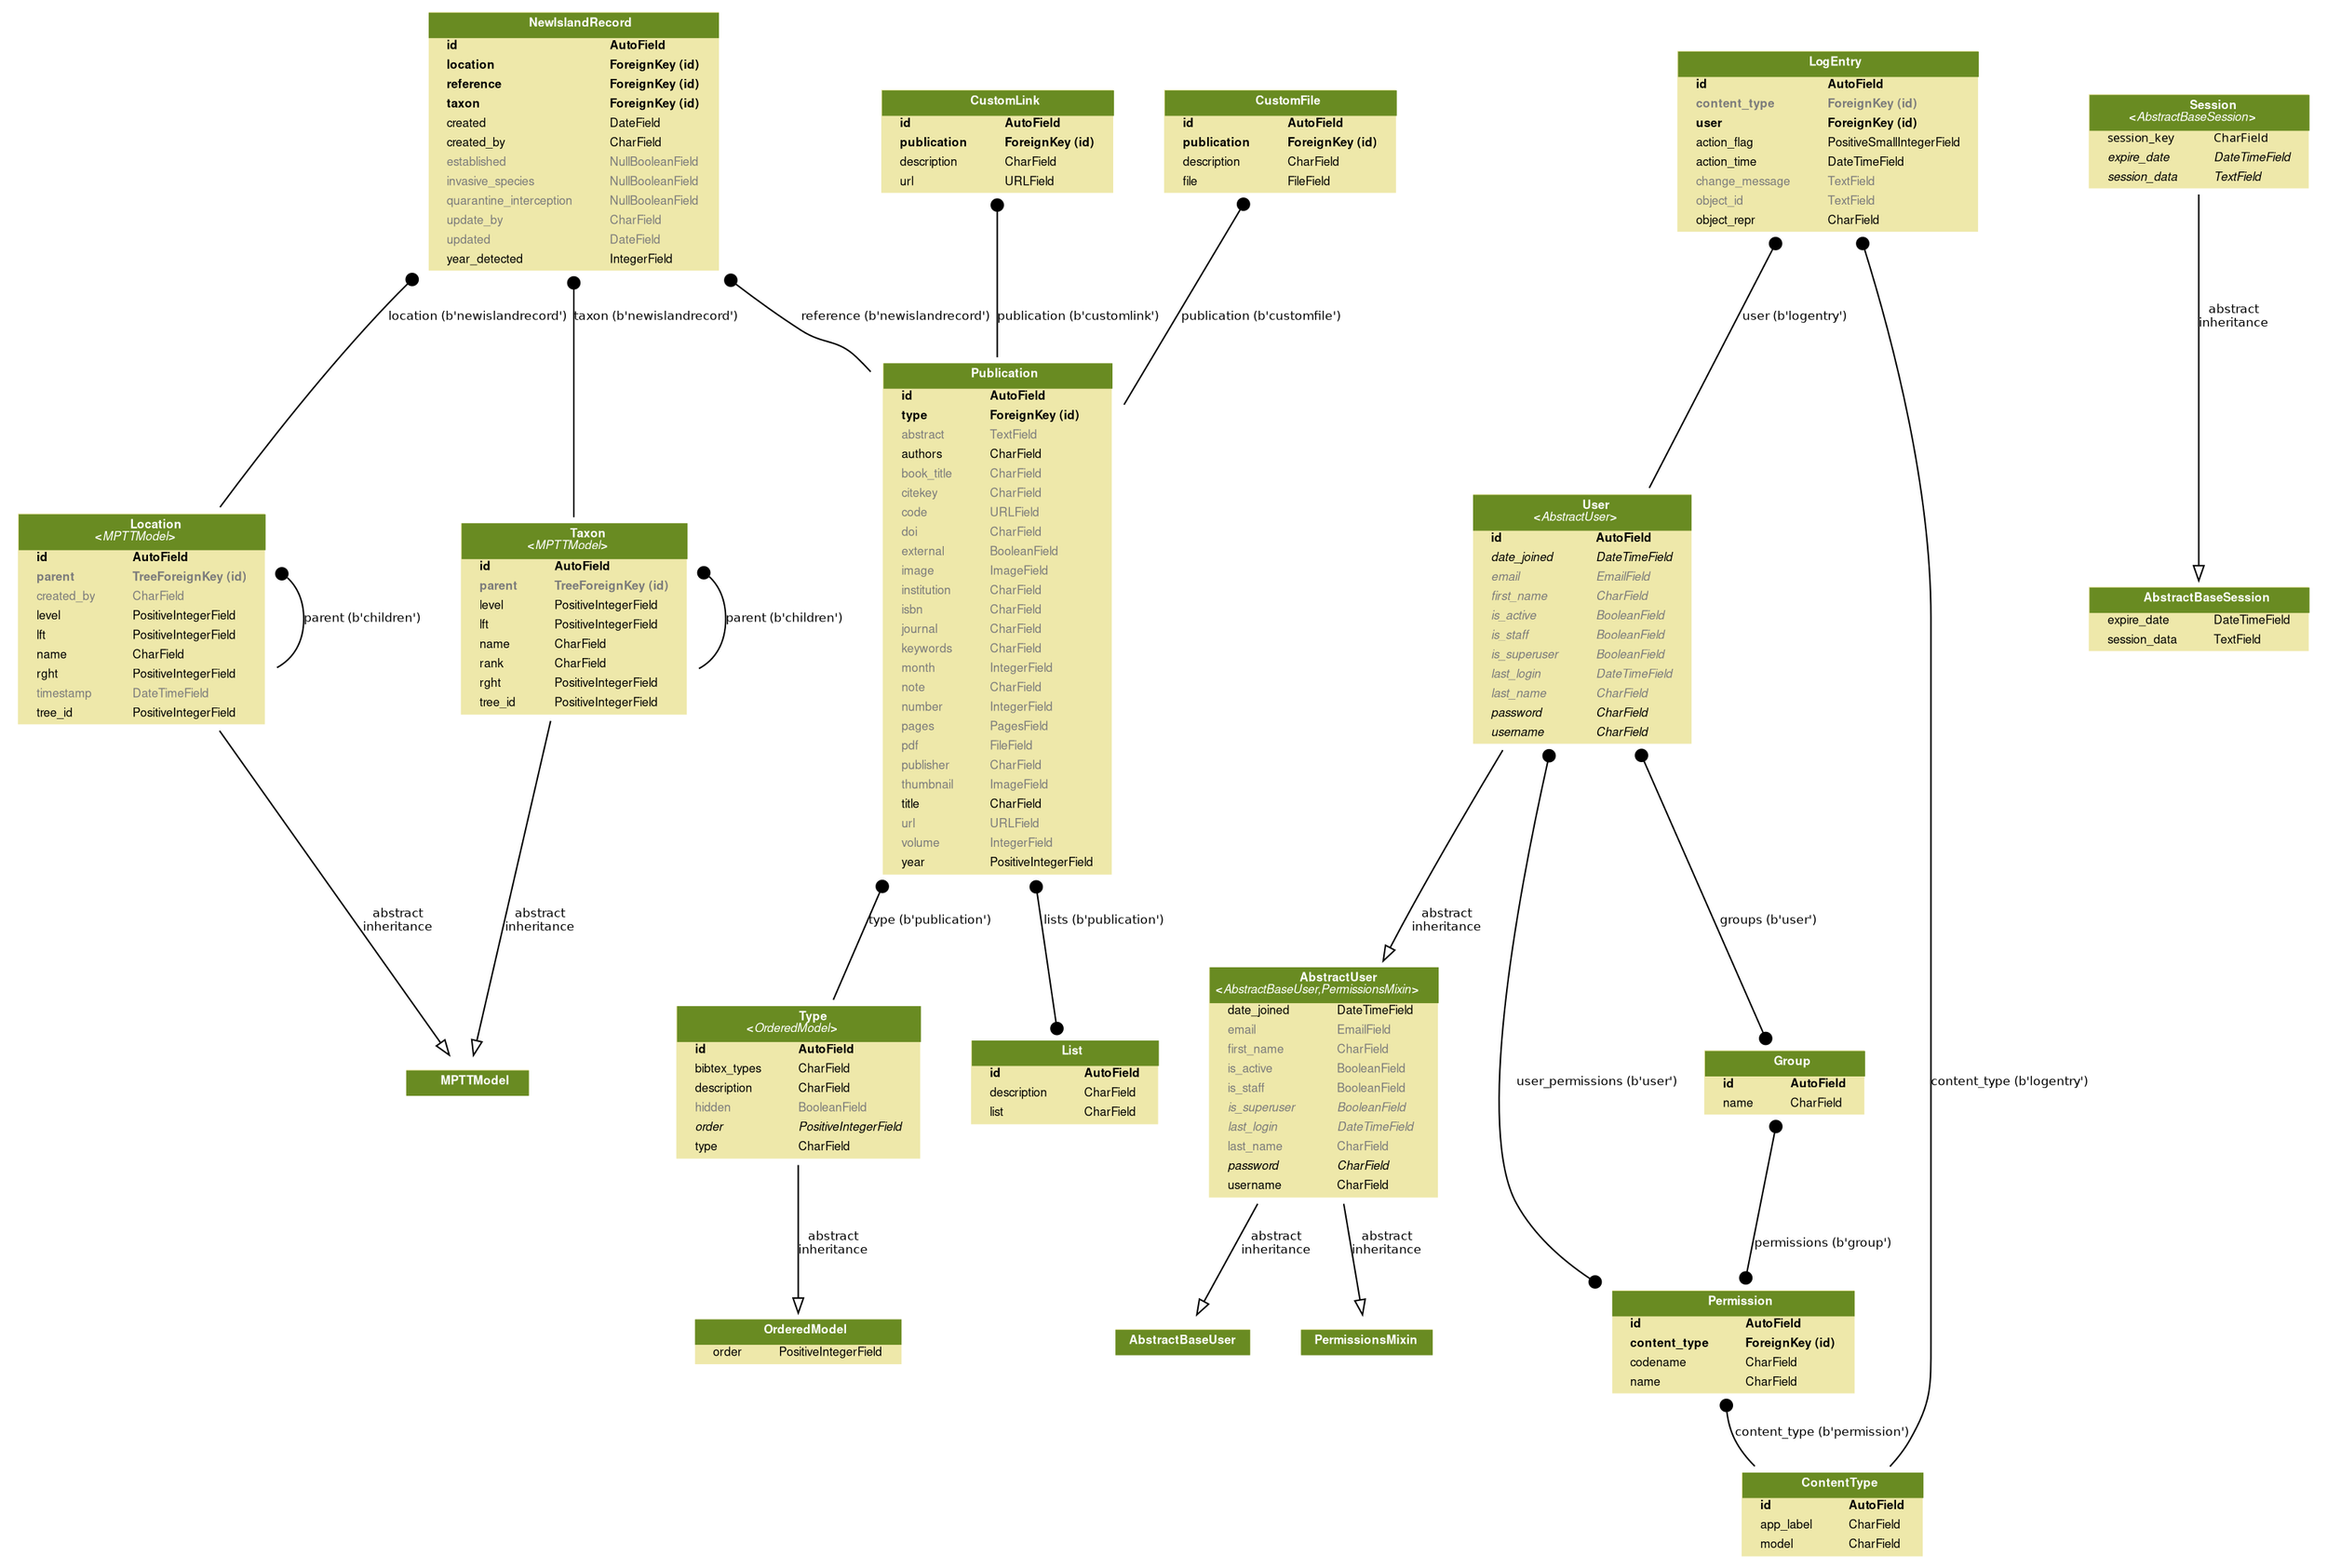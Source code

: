 digraph model_graph {
  // Dotfile by Django-Extensions graph_models
  // Created: 2016-12-05 14:05
  // Cli Options: -a

  fontname = "Helvetica"
  fontsize = 8
  splines  = true

  node [
    fontname = "Helvetica"
    fontsize = 8
    shape = "plaintext"
  ]

  edge [
    fontname = "Helvetica"
    fontsize = 8
  ]

  // Labels


  newislandrecords_models_NewIslandRecord [label=<
    <TABLE BGCOLOR="palegoldenrod" BORDER="0" CELLBORDER="0" CELLSPACING="0">
    <TR><TD COLSPAN="2" CELLPADDING="4" ALIGN="CENTER" BGCOLOR="olivedrab4">
    <FONT FACE="Helvetica Bold" COLOR="white">
    NewIslandRecord
    </FONT></TD></TR>
  
    <TR><TD ALIGN="LEFT" BORDER="0">
    <FONT FACE="Helvetica Bold">id</FONT>
    </TD><TD ALIGN="LEFT">
    <FONT FACE="Helvetica Bold">AutoField</FONT>
    </TD></TR>
  
    <TR><TD ALIGN="LEFT" BORDER="0">
    <FONT FACE="Helvetica Bold">location</FONT>
    </TD><TD ALIGN="LEFT">
    <FONT FACE="Helvetica Bold">ForeignKey (id)</FONT>
    </TD></TR>
  
    <TR><TD ALIGN="LEFT" BORDER="0">
    <FONT FACE="Helvetica Bold">reference</FONT>
    </TD><TD ALIGN="LEFT">
    <FONT FACE="Helvetica Bold">ForeignKey (id)</FONT>
    </TD></TR>
  
    <TR><TD ALIGN="LEFT" BORDER="0">
    <FONT FACE="Helvetica Bold">taxon</FONT>
    </TD><TD ALIGN="LEFT">
    <FONT FACE="Helvetica Bold">ForeignKey (id)</FONT>
    </TD></TR>
  
    <TR><TD ALIGN="LEFT" BORDER="0">
    <FONT FACE="Helvetica ">created</FONT>
    </TD><TD ALIGN="LEFT">
    <FONT FACE="Helvetica ">DateField</FONT>
    </TD></TR>
  
    <TR><TD ALIGN="LEFT" BORDER="0">
    <FONT FACE="Helvetica ">created_by</FONT>
    </TD><TD ALIGN="LEFT">
    <FONT FACE="Helvetica ">CharField</FONT>
    </TD></TR>
  
    <TR><TD ALIGN="LEFT" BORDER="0">
    <FONT COLOR="#7B7B7B" FACE="Helvetica ">established</FONT>
    </TD><TD ALIGN="LEFT">
    <FONT COLOR="#7B7B7B" FACE="Helvetica ">NullBooleanField</FONT>
    </TD></TR>
  
    <TR><TD ALIGN="LEFT" BORDER="0">
    <FONT COLOR="#7B7B7B" FACE="Helvetica ">invasive_species</FONT>
    </TD><TD ALIGN="LEFT">
    <FONT COLOR="#7B7B7B" FACE="Helvetica ">NullBooleanField</FONT>
    </TD></TR>
  
    <TR><TD ALIGN="LEFT" BORDER="0">
    <FONT COLOR="#7B7B7B" FACE="Helvetica ">quarantine_interception</FONT>
    </TD><TD ALIGN="LEFT">
    <FONT COLOR="#7B7B7B" FACE="Helvetica ">NullBooleanField</FONT>
    </TD></TR>
  
    <TR><TD ALIGN="LEFT" BORDER="0">
    <FONT COLOR="#7B7B7B" FACE="Helvetica ">update_by</FONT>
    </TD><TD ALIGN="LEFT">
    <FONT COLOR="#7B7B7B" FACE="Helvetica ">CharField</FONT>
    </TD></TR>
  
    <TR><TD ALIGN="LEFT" BORDER="0">
    <FONT COLOR="#7B7B7B" FACE="Helvetica ">updated</FONT>
    </TD><TD ALIGN="LEFT">
    <FONT COLOR="#7B7B7B" FACE="Helvetica ">DateField</FONT>
    </TD></TR>
  
    <TR><TD ALIGN="LEFT" BORDER="0">
    <FONT FACE="Helvetica ">year_detected</FONT>
    </TD><TD ALIGN="LEFT">
    <FONT FACE="Helvetica ">IntegerField</FONT>
    </TD></TR>
  
    </TABLE>
    >]




  mptt_models_MPTTModel [label=<
    <TABLE BGCOLOR="palegoldenrod" BORDER="0" CELLBORDER="0" CELLSPACING="0">
    <TR><TD COLSPAN="2" CELLPADDING="4" ALIGN="CENTER" BGCOLOR="olivedrab4">
    <FONT FACE="Helvetica Bold" COLOR="white">
    MPTTModel
    </FONT></TD></TR>
  
    </TABLE>
    >]

  locations_models_Location [label=<
    <TABLE BGCOLOR="palegoldenrod" BORDER="0" CELLBORDER="0" CELLSPACING="0">
    <TR><TD COLSPAN="2" CELLPADDING="4" ALIGN="CENTER" BGCOLOR="olivedrab4">
    <FONT FACE="Helvetica Bold" COLOR="white">
    Location<BR/>&lt;<FONT FACE="Helvetica Italic">MPTTModel</FONT>&gt;
    </FONT></TD></TR>
  
    <TR><TD ALIGN="LEFT" BORDER="0">
    <FONT FACE="Helvetica Bold">id</FONT>
    </TD><TD ALIGN="LEFT">
    <FONT FACE="Helvetica Bold">AutoField</FONT>
    </TD></TR>
  
    <TR><TD ALIGN="LEFT" BORDER="0">
    <FONT COLOR="#7B7B7B" FACE="Helvetica Bold">parent</FONT>
    </TD><TD ALIGN="LEFT">
    <FONT COLOR="#7B7B7B" FACE="Helvetica Bold">TreeForeignKey (id)</FONT>
    </TD></TR>
  
    <TR><TD ALIGN="LEFT" BORDER="0">
    <FONT COLOR="#7B7B7B" FACE="Helvetica ">created_by</FONT>
    </TD><TD ALIGN="LEFT">
    <FONT COLOR="#7B7B7B" FACE="Helvetica ">CharField</FONT>
    </TD></TR>
  
    <TR><TD ALIGN="LEFT" BORDER="0">
    <FONT FACE="Helvetica ">level</FONT>
    </TD><TD ALIGN="LEFT">
    <FONT FACE="Helvetica ">PositiveIntegerField</FONT>
    </TD></TR>
  
    <TR><TD ALIGN="LEFT" BORDER="0">
    <FONT FACE="Helvetica ">lft</FONT>
    </TD><TD ALIGN="LEFT">
    <FONT FACE="Helvetica ">PositiveIntegerField</FONT>
    </TD></TR>
  
    <TR><TD ALIGN="LEFT" BORDER="0">
    <FONT FACE="Helvetica ">name</FONT>
    </TD><TD ALIGN="LEFT">
    <FONT FACE="Helvetica ">CharField</FONT>
    </TD></TR>
  
    <TR><TD ALIGN="LEFT" BORDER="0">
    <FONT FACE="Helvetica ">rght</FONT>
    </TD><TD ALIGN="LEFT">
    <FONT FACE="Helvetica ">PositiveIntegerField</FONT>
    </TD></TR>
  
    <TR><TD ALIGN="LEFT" BORDER="0">
    <FONT COLOR="#7B7B7B" FACE="Helvetica ">timestamp</FONT>
    </TD><TD ALIGN="LEFT">
    <FONT COLOR="#7B7B7B" FACE="Helvetica ">DateTimeField</FONT>
    </TD></TR>
  
    <TR><TD ALIGN="LEFT" BORDER="0">
    <FONT FACE="Helvetica ">tree_id</FONT>
    </TD><TD ALIGN="LEFT">
    <FONT FACE="Helvetica ">PositiveIntegerField</FONT>
    </TD></TR>
  
    </TABLE>
    >]




  mptt_models_MPTTModel [label=<
    <TABLE BGCOLOR="palegoldenrod" BORDER="0" CELLBORDER="0" CELLSPACING="0">
    <TR><TD COLSPAN="2" CELLPADDING="4" ALIGN="CENTER" BGCOLOR="olivedrab4">
    <FONT FACE="Helvetica Bold" COLOR="white">
    MPTTModel
    </FONT></TD></TR>
  
    </TABLE>
    >]

  taxonomy_models_Taxon [label=<
    <TABLE BGCOLOR="palegoldenrod" BORDER="0" CELLBORDER="0" CELLSPACING="0">
    <TR><TD COLSPAN="2" CELLPADDING="4" ALIGN="CENTER" BGCOLOR="olivedrab4">
    <FONT FACE="Helvetica Bold" COLOR="white">
    Taxon<BR/>&lt;<FONT FACE="Helvetica Italic">MPTTModel</FONT>&gt;
    </FONT></TD></TR>
  
    <TR><TD ALIGN="LEFT" BORDER="0">
    <FONT FACE="Helvetica Bold">id</FONT>
    </TD><TD ALIGN="LEFT">
    <FONT FACE="Helvetica Bold">AutoField</FONT>
    </TD></TR>
  
    <TR><TD ALIGN="LEFT" BORDER="0">
    <FONT COLOR="#7B7B7B" FACE="Helvetica Bold">parent</FONT>
    </TD><TD ALIGN="LEFT">
    <FONT COLOR="#7B7B7B" FACE="Helvetica Bold">TreeForeignKey (id)</FONT>
    </TD></TR>
  
    <TR><TD ALIGN="LEFT" BORDER="0">
    <FONT FACE="Helvetica ">level</FONT>
    </TD><TD ALIGN="LEFT">
    <FONT FACE="Helvetica ">PositiveIntegerField</FONT>
    </TD></TR>
  
    <TR><TD ALIGN="LEFT" BORDER="0">
    <FONT FACE="Helvetica ">lft</FONT>
    </TD><TD ALIGN="LEFT">
    <FONT FACE="Helvetica ">PositiveIntegerField</FONT>
    </TD></TR>
  
    <TR><TD ALIGN="LEFT" BORDER="0">
    <FONT FACE="Helvetica ">name</FONT>
    </TD><TD ALIGN="LEFT">
    <FONT FACE="Helvetica ">CharField</FONT>
    </TD></TR>
  
    <TR><TD ALIGN="LEFT" BORDER="0">
    <FONT FACE="Helvetica ">rank</FONT>
    </TD><TD ALIGN="LEFT">
    <FONT FACE="Helvetica ">CharField</FONT>
    </TD></TR>
  
    <TR><TD ALIGN="LEFT" BORDER="0">
    <FONT FACE="Helvetica ">rght</FONT>
    </TD><TD ALIGN="LEFT">
    <FONT FACE="Helvetica ">PositiveIntegerField</FONT>
    </TD></TR>
  
    <TR><TD ALIGN="LEFT" BORDER="0">
    <FONT FACE="Helvetica ">tree_id</FONT>
    </TD><TD ALIGN="LEFT">
    <FONT FACE="Helvetica ">PositiveIntegerField</FONT>
    </TD></TR>
  
    </TABLE>
    >]




  publications_models_orderedmodel_OrderedModel [label=<
    <TABLE BGCOLOR="palegoldenrod" BORDER="0" CELLBORDER="0" CELLSPACING="0">
    <TR><TD COLSPAN="2" CELLPADDING="4" ALIGN="CENTER" BGCOLOR="olivedrab4">
    <FONT FACE="Helvetica Bold" COLOR="white">
    OrderedModel
    </FONT></TD></TR>
  
    <TR><TD ALIGN="LEFT" BORDER="0">
    <FONT FACE="Helvetica ">order</FONT>
    </TD><TD ALIGN="LEFT">
    <FONT FACE="Helvetica ">PositiveIntegerField</FONT>
    </TD></TR>
  
    </TABLE>
    >]

  publications_models_type_Type [label=<
    <TABLE BGCOLOR="palegoldenrod" BORDER="0" CELLBORDER="0" CELLSPACING="0">
    <TR><TD COLSPAN="2" CELLPADDING="4" ALIGN="CENTER" BGCOLOR="olivedrab4">
    <FONT FACE="Helvetica Bold" COLOR="white">
    Type<BR/>&lt;<FONT FACE="Helvetica Italic">OrderedModel</FONT>&gt;
    </FONT></TD></TR>
  
    <TR><TD ALIGN="LEFT" BORDER="0">
    <FONT FACE="Helvetica Bold">id</FONT>
    </TD><TD ALIGN="LEFT">
    <FONT FACE="Helvetica Bold">AutoField</FONT>
    </TD></TR>
  
    <TR><TD ALIGN="LEFT" BORDER="0">
    <FONT FACE="Helvetica ">bibtex_types</FONT>
    </TD><TD ALIGN="LEFT">
    <FONT FACE="Helvetica ">CharField</FONT>
    </TD></TR>
  
    <TR><TD ALIGN="LEFT" BORDER="0">
    <FONT FACE="Helvetica ">description</FONT>
    </TD><TD ALIGN="LEFT">
    <FONT FACE="Helvetica ">CharField</FONT>
    </TD></TR>
  
    <TR><TD ALIGN="LEFT" BORDER="0">
    <FONT COLOR="#7B7B7B" FACE="Helvetica ">hidden</FONT>
    </TD><TD ALIGN="LEFT">
    <FONT COLOR="#7B7B7B" FACE="Helvetica ">BooleanField</FONT>
    </TD></TR>
  
    <TR><TD ALIGN="LEFT" BORDER="0">
    <FONT FACE="Helvetica Italic">order</FONT>
    </TD><TD ALIGN="LEFT">
    <FONT FACE="Helvetica Italic">PositiveIntegerField</FONT>
    </TD></TR>
  
    <TR><TD ALIGN="LEFT" BORDER="0">
    <FONT FACE="Helvetica ">type</FONT>
    </TD><TD ALIGN="LEFT">
    <FONT FACE="Helvetica ">CharField</FONT>
    </TD></TR>
  
    </TABLE>
    >]

  publications_models_list_List [label=<
    <TABLE BGCOLOR="palegoldenrod" BORDER="0" CELLBORDER="0" CELLSPACING="0">
    <TR><TD COLSPAN="2" CELLPADDING="4" ALIGN="CENTER" BGCOLOR="olivedrab4">
    <FONT FACE="Helvetica Bold" COLOR="white">
    List
    </FONT></TD></TR>
  
    <TR><TD ALIGN="LEFT" BORDER="0">
    <FONT FACE="Helvetica Bold">id</FONT>
    </TD><TD ALIGN="LEFT">
    <FONT FACE="Helvetica Bold">AutoField</FONT>
    </TD></TR>
  
    <TR><TD ALIGN="LEFT" BORDER="0">
    <FONT FACE="Helvetica ">description</FONT>
    </TD><TD ALIGN="LEFT">
    <FONT FACE="Helvetica ">CharField</FONT>
    </TD></TR>
  
    <TR><TD ALIGN="LEFT" BORDER="0">
    <FONT FACE="Helvetica ">list</FONT>
    </TD><TD ALIGN="LEFT">
    <FONT FACE="Helvetica ">CharField</FONT>
    </TD></TR>
  
    </TABLE>
    >]

  publications_models_publication_Publication [label=<
    <TABLE BGCOLOR="palegoldenrod" BORDER="0" CELLBORDER="0" CELLSPACING="0">
    <TR><TD COLSPAN="2" CELLPADDING="4" ALIGN="CENTER" BGCOLOR="olivedrab4">
    <FONT FACE="Helvetica Bold" COLOR="white">
    Publication
    </FONT></TD></TR>
  
    <TR><TD ALIGN="LEFT" BORDER="0">
    <FONT FACE="Helvetica Bold">id</FONT>
    </TD><TD ALIGN="LEFT">
    <FONT FACE="Helvetica Bold">AutoField</FONT>
    </TD></TR>
  
    <TR><TD ALIGN="LEFT" BORDER="0">
    <FONT FACE="Helvetica Bold">type</FONT>
    </TD><TD ALIGN="LEFT">
    <FONT FACE="Helvetica Bold">ForeignKey (id)</FONT>
    </TD></TR>
  
    <TR><TD ALIGN="LEFT" BORDER="0">
    <FONT COLOR="#7B7B7B" FACE="Helvetica ">abstract</FONT>
    </TD><TD ALIGN="LEFT">
    <FONT COLOR="#7B7B7B" FACE="Helvetica ">TextField</FONT>
    </TD></TR>
  
    <TR><TD ALIGN="LEFT" BORDER="0">
    <FONT FACE="Helvetica ">authors</FONT>
    </TD><TD ALIGN="LEFT">
    <FONT FACE="Helvetica ">CharField</FONT>
    </TD></TR>
  
    <TR><TD ALIGN="LEFT" BORDER="0">
    <FONT COLOR="#7B7B7B" FACE="Helvetica ">book_title</FONT>
    </TD><TD ALIGN="LEFT">
    <FONT COLOR="#7B7B7B" FACE="Helvetica ">CharField</FONT>
    </TD></TR>
  
    <TR><TD ALIGN="LEFT" BORDER="0">
    <FONT COLOR="#7B7B7B" FACE="Helvetica ">citekey</FONT>
    </TD><TD ALIGN="LEFT">
    <FONT COLOR="#7B7B7B" FACE="Helvetica ">CharField</FONT>
    </TD></TR>
  
    <TR><TD ALIGN="LEFT" BORDER="0">
    <FONT COLOR="#7B7B7B" FACE="Helvetica ">code</FONT>
    </TD><TD ALIGN="LEFT">
    <FONT COLOR="#7B7B7B" FACE="Helvetica ">URLField</FONT>
    </TD></TR>
  
    <TR><TD ALIGN="LEFT" BORDER="0">
    <FONT COLOR="#7B7B7B" FACE="Helvetica ">doi</FONT>
    </TD><TD ALIGN="LEFT">
    <FONT COLOR="#7B7B7B" FACE="Helvetica ">CharField</FONT>
    </TD></TR>
  
    <TR><TD ALIGN="LEFT" BORDER="0">
    <FONT COLOR="#7B7B7B" FACE="Helvetica ">external</FONT>
    </TD><TD ALIGN="LEFT">
    <FONT COLOR="#7B7B7B" FACE="Helvetica ">BooleanField</FONT>
    </TD></TR>
  
    <TR><TD ALIGN="LEFT" BORDER="0">
    <FONT COLOR="#7B7B7B" FACE="Helvetica ">image</FONT>
    </TD><TD ALIGN="LEFT">
    <FONT COLOR="#7B7B7B" FACE="Helvetica ">ImageField</FONT>
    </TD></TR>
  
    <TR><TD ALIGN="LEFT" BORDER="0">
    <FONT COLOR="#7B7B7B" FACE="Helvetica ">institution</FONT>
    </TD><TD ALIGN="LEFT">
    <FONT COLOR="#7B7B7B" FACE="Helvetica ">CharField</FONT>
    </TD></TR>
  
    <TR><TD ALIGN="LEFT" BORDER="0">
    <FONT COLOR="#7B7B7B" FACE="Helvetica ">isbn</FONT>
    </TD><TD ALIGN="LEFT">
    <FONT COLOR="#7B7B7B" FACE="Helvetica ">CharField</FONT>
    </TD></TR>
  
    <TR><TD ALIGN="LEFT" BORDER="0">
    <FONT COLOR="#7B7B7B" FACE="Helvetica ">journal</FONT>
    </TD><TD ALIGN="LEFT">
    <FONT COLOR="#7B7B7B" FACE="Helvetica ">CharField</FONT>
    </TD></TR>
  
    <TR><TD ALIGN="LEFT" BORDER="0">
    <FONT COLOR="#7B7B7B" FACE="Helvetica ">keywords</FONT>
    </TD><TD ALIGN="LEFT">
    <FONT COLOR="#7B7B7B" FACE="Helvetica ">CharField</FONT>
    </TD></TR>
  
    <TR><TD ALIGN="LEFT" BORDER="0">
    <FONT COLOR="#7B7B7B" FACE="Helvetica ">month</FONT>
    </TD><TD ALIGN="LEFT">
    <FONT COLOR="#7B7B7B" FACE="Helvetica ">IntegerField</FONT>
    </TD></TR>
  
    <TR><TD ALIGN="LEFT" BORDER="0">
    <FONT COLOR="#7B7B7B" FACE="Helvetica ">note</FONT>
    </TD><TD ALIGN="LEFT">
    <FONT COLOR="#7B7B7B" FACE="Helvetica ">CharField</FONT>
    </TD></TR>
  
    <TR><TD ALIGN="LEFT" BORDER="0">
    <FONT COLOR="#7B7B7B" FACE="Helvetica ">number</FONT>
    </TD><TD ALIGN="LEFT">
    <FONT COLOR="#7B7B7B" FACE="Helvetica ">IntegerField</FONT>
    </TD></TR>
  
    <TR><TD ALIGN="LEFT" BORDER="0">
    <FONT COLOR="#7B7B7B" FACE="Helvetica ">pages</FONT>
    </TD><TD ALIGN="LEFT">
    <FONT COLOR="#7B7B7B" FACE="Helvetica ">PagesField</FONT>
    </TD></TR>
  
    <TR><TD ALIGN="LEFT" BORDER="0">
    <FONT COLOR="#7B7B7B" FACE="Helvetica ">pdf</FONT>
    </TD><TD ALIGN="LEFT">
    <FONT COLOR="#7B7B7B" FACE="Helvetica ">FileField</FONT>
    </TD></TR>
  
    <TR><TD ALIGN="LEFT" BORDER="0">
    <FONT COLOR="#7B7B7B" FACE="Helvetica ">publisher</FONT>
    </TD><TD ALIGN="LEFT">
    <FONT COLOR="#7B7B7B" FACE="Helvetica ">CharField</FONT>
    </TD></TR>
  
    <TR><TD ALIGN="LEFT" BORDER="0">
    <FONT COLOR="#7B7B7B" FACE="Helvetica ">thumbnail</FONT>
    </TD><TD ALIGN="LEFT">
    <FONT COLOR="#7B7B7B" FACE="Helvetica ">ImageField</FONT>
    </TD></TR>
  
    <TR><TD ALIGN="LEFT" BORDER="0">
    <FONT FACE="Helvetica ">title</FONT>
    </TD><TD ALIGN="LEFT">
    <FONT FACE="Helvetica ">CharField</FONT>
    </TD></TR>
  
    <TR><TD ALIGN="LEFT" BORDER="0">
    <FONT COLOR="#7B7B7B" FACE="Helvetica ">url</FONT>
    </TD><TD ALIGN="LEFT">
    <FONT COLOR="#7B7B7B" FACE="Helvetica ">URLField</FONT>
    </TD></TR>
  
    <TR><TD ALIGN="LEFT" BORDER="0">
    <FONT COLOR="#7B7B7B" FACE="Helvetica ">volume</FONT>
    </TD><TD ALIGN="LEFT">
    <FONT COLOR="#7B7B7B" FACE="Helvetica ">IntegerField</FONT>
    </TD></TR>
  
    <TR><TD ALIGN="LEFT" BORDER="0">
    <FONT FACE="Helvetica ">year</FONT>
    </TD><TD ALIGN="LEFT">
    <FONT FACE="Helvetica ">PositiveIntegerField</FONT>
    </TD></TR>
  
    </TABLE>
    >]

  publications_models_customlink_CustomLink [label=<
    <TABLE BGCOLOR="palegoldenrod" BORDER="0" CELLBORDER="0" CELLSPACING="0">
    <TR><TD COLSPAN="2" CELLPADDING="4" ALIGN="CENTER" BGCOLOR="olivedrab4">
    <FONT FACE="Helvetica Bold" COLOR="white">
    CustomLink
    </FONT></TD></TR>
  
    <TR><TD ALIGN="LEFT" BORDER="0">
    <FONT FACE="Helvetica Bold">id</FONT>
    </TD><TD ALIGN="LEFT">
    <FONT FACE="Helvetica Bold">AutoField</FONT>
    </TD></TR>
  
    <TR><TD ALIGN="LEFT" BORDER="0">
    <FONT FACE="Helvetica Bold">publication</FONT>
    </TD><TD ALIGN="LEFT">
    <FONT FACE="Helvetica Bold">ForeignKey (id)</FONT>
    </TD></TR>
  
    <TR><TD ALIGN="LEFT" BORDER="0">
    <FONT FACE="Helvetica ">description</FONT>
    </TD><TD ALIGN="LEFT">
    <FONT FACE="Helvetica ">CharField</FONT>
    </TD></TR>
  
    <TR><TD ALIGN="LEFT" BORDER="0">
    <FONT FACE="Helvetica ">url</FONT>
    </TD><TD ALIGN="LEFT">
    <FONT FACE="Helvetica ">URLField</FONT>
    </TD></TR>
  
    </TABLE>
    >]

  publications_models_customfile_CustomFile [label=<
    <TABLE BGCOLOR="palegoldenrod" BORDER="0" CELLBORDER="0" CELLSPACING="0">
    <TR><TD COLSPAN="2" CELLPADDING="4" ALIGN="CENTER" BGCOLOR="olivedrab4">
    <FONT FACE="Helvetica Bold" COLOR="white">
    CustomFile
    </FONT></TD></TR>
  
    <TR><TD ALIGN="LEFT" BORDER="0">
    <FONT FACE="Helvetica Bold">id</FONT>
    </TD><TD ALIGN="LEFT">
    <FONT FACE="Helvetica Bold">AutoField</FONT>
    </TD></TR>
  
    <TR><TD ALIGN="LEFT" BORDER="0">
    <FONT FACE="Helvetica Bold">publication</FONT>
    </TD><TD ALIGN="LEFT">
    <FONT FACE="Helvetica Bold">ForeignKey (id)</FONT>
    </TD></TR>
  
    <TR><TD ALIGN="LEFT" BORDER="0">
    <FONT FACE="Helvetica ">description</FONT>
    </TD><TD ALIGN="LEFT">
    <FONT FACE="Helvetica ">CharField</FONT>
    </TD></TR>
  
    <TR><TD ALIGN="LEFT" BORDER="0">
    <FONT FACE="Helvetica ">file</FONT>
    </TD><TD ALIGN="LEFT">
    <FONT FACE="Helvetica ">FileField</FONT>
    </TD></TR>
  
    </TABLE>
    >]




  django_contrib_admin_models_LogEntry [label=<
    <TABLE BGCOLOR="palegoldenrod" BORDER="0" CELLBORDER="0" CELLSPACING="0">
    <TR><TD COLSPAN="2" CELLPADDING="4" ALIGN="CENTER" BGCOLOR="olivedrab4">
    <FONT FACE="Helvetica Bold" COLOR="white">
    LogEntry
    </FONT></TD></TR>
  
    <TR><TD ALIGN="LEFT" BORDER="0">
    <FONT FACE="Helvetica Bold">id</FONT>
    </TD><TD ALIGN="LEFT">
    <FONT FACE="Helvetica Bold">AutoField</FONT>
    </TD></TR>
  
    <TR><TD ALIGN="LEFT" BORDER="0">
    <FONT COLOR="#7B7B7B" FACE="Helvetica Bold">content_type</FONT>
    </TD><TD ALIGN="LEFT">
    <FONT COLOR="#7B7B7B" FACE="Helvetica Bold">ForeignKey (id)</FONT>
    </TD></TR>
  
    <TR><TD ALIGN="LEFT" BORDER="0">
    <FONT FACE="Helvetica Bold">user</FONT>
    </TD><TD ALIGN="LEFT">
    <FONT FACE="Helvetica Bold">ForeignKey (id)</FONT>
    </TD></TR>
  
    <TR><TD ALIGN="LEFT" BORDER="0">
    <FONT FACE="Helvetica ">action_flag</FONT>
    </TD><TD ALIGN="LEFT">
    <FONT FACE="Helvetica ">PositiveSmallIntegerField</FONT>
    </TD></TR>
  
    <TR><TD ALIGN="LEFT" BORDER="0">
    <FONT FACE="Helvetica ">action_time</FONT>
    </TD><TD ALIGN="LEFT">
    <FONT FACE="Helvetica ">DateTimeField</FONT>
    </TD></TR>
  
    <TR><TD ALIGN="LEFT" BORDER="0">
    <FONT COLOR="#7B7B7B" FACE="Helvetica ">change_message</FONT>
    </TD><TD ALIGN="LEFT">
    <FONT COLOR="#7B7B7B" FACE="Helvetica ">TextField</FONT>
    </TD></TR>
  
    <TR><TD ALIGN="LEFT" BORDER="0">
    <FONT COLOR="#7B7B7B" FACE="Helvetica ">object_id</FONT>
    </TD><TD ALIGN="LEFT">
    <FONT COLOR="#7B7B7B" FACE="Helvetica ">TextField</FONT>
    </TD></TR>
  
    <TR><TD ALIGN="LEFT" BORDER="0">
    <FONT FACE="Helvetica ">object_repr</FONT>
    </TD><TD ALIGN="LEFT">
    <FONT FACE="Helvetica ">CharField</FONT>
    </TD></TR>
  
    </TABLE>
    >]




  django_contrib_auth_models_AbstractUser [label=<
    <TABLE BGCOLOR="palegoldenrod" BORDER="0" CELLBORDER="0" CELLSPACING="0">
    <TR><TD COLSPAN="2" CELLPADDING="4" ALIGN="CENTER" BGCOLOR="olivedrab4">
    <FONT FACE="Helvetica Bold" COLOR="white">
    AbstractUser<BR/>&lt;<FONT FACE="Helvetica Italic">AbstractBaseUser,PermissionsMixin</FONT>&gt;
    </FONT></TD></TR>
  
    <TR><TD ALIGN="LEFT" BORDER="0">
    <FONT FACE="Helvetica ">date_joined</FONT>
    </TD><TD ALIGN="LEFT">
    <FONT FACE="Helvetica ">DateTimeField</FONT>
    </TD></TR>
  
    <TR><TD ALIGN="LEFT" BORDER="0">
    <FONT COLOR="#7B7B7B" FACE="Helvetica ">email</FONT>
    </TD><TD ALIGN="LEFT">
    <FONT COLOR="#7B7B7B" FACE="Helvetica ">EmailField</FONT>
    </TD></TR>
  
    <TR><TD ALIGN="LEFT" BORDER="0">
    <FONT COLOR="#7B7B7B" FACE="Helvetica ">first_name</FONT>
    </TD><TD ALIGN="LEFT">
    <FONT COLOR="#7B7B7B" FACE="Helvetica ">CharField</FONT>
    </TD></TR>
  
    <TR><TD ALIGN="LEFT" BORDER="0">
    <FONT COLOR="#7B7B7B" FACE="Helvetica ">is_active</FONT>
    </TD><TD ALIGN="LEFT">
    <FONT COLOR="#7B7B7B" FACE="Helvetica ">BooleanField</FONT>
    </TD></TR>
  
    <TR><TD ALIGN="LEFT" BORDER="0">
    <FONT COLOR="#7B7B7B" FACE="Helvetica ">is_staff</FONT>
    </TD><TD ALIGN="LEFT">
    <FONT COLOR="#7B7B7B" FACE="Helvetica ">BooleanField</FONT>
    </TD></TR>
  
    <TR><TD ALIGN="LEFT" BORDER="0">
    <FONT COLOR="#7B7B7B" FACE="Helvetica Italic">is_superuser</FONT>
    </TD><TD ALIGN="LEFT">
    <FONT COLOR="#7B7B7B" FACE="Helvetica Italic">BooleanField</FONT>
    </TD></TR>
  
    <TR><TD ALIGN="LEFT" BORDER="0">
    <FONT COLOR="#7B7B7B" FACE="Helvetica Italic">last_login</FONT>
    </TD><TD ALIGN="LEFT">
    <FONT COLOR="#7B7B7B" FACE="Helvetica Italic">DateTimeField</FONT>
    </TD></TR>
  
    <TR><TD ALIGN="LEFT" BORDER="0">
    <FONT COLOR="#7B7B7B" FACE="Helvetica ">last_name</FONT>
    </TD><TD ALIGN="LEFT">
    <FONT COLOR="#7B7B7B" FACE="Helvetica ">CharField</FONT>
    </TD></TR>
  
    <TR><TD ALIGN="LEFT" BORDER="0">
    <FONT FACE="Helvetica Italic">password</FONT>
    </TD><TD ALIGN="LEFT">
    <FONT FACE="Helvetica Italic">CharField</FONT>
    </TD></TR>
  
    <TR><TD ALIGN="LEFT" BORDER="0">
    <FONT FACE="Helvetica ">username</FONT>
    </TD><TD ALIGN="LEFT">
    <FONT FACE="Helvetica ">CharField</FONT>
    </TD></TR>
  
    </TABLE>
    >]

  django_contrib_auth_models_Permission [label=<
    <TABLE BGCOLOR="palegoldenrod" BORDER="0" CELLBORDER="0" CELLSPACING="0">
    <TR><TD COLSPAN="2" CELLPADDING="4" ALIGN="CENTER" BGCOLOR="olivedrab4">
    <FONT FACE="Helvetica Bold" COLOR="white">
    Permission
    </FONT></TD></TR>
  
    <TR><TD ALIGN="LEFT" BORDER="0">
    <FONT FACE="Helvetica Bold">id</FONT>
    </TD><TD ALIGN="LEFT">
    <FONT FACE="Helvetica Bold">AutoField</FONT>
    </TD></TR>
  
    <TR><TD ALIGN="LEFT" BORDER="0">
    <FONT FACE="Helvetica Bold">content_type</FONT>
    </TD><TD ALIGN="LEFT">
    <FONT FACE="Helvetica Bold">ForeignKey (id)</FONT>
    </TD></TR>
  
    <TR><TD ALIGN="LEFT" BORDER="0">
    <FONT FACE="Helvetica ">codename</FONT>
    </TD><TD ALIGN="LEFT">
    <FONT FACE="Helvetica ">CharField</FONT>
    </TD></TR>
  
    <TR><TD ALIGN="LEFT" BORDER="0">
    <FONT FACE="Helvetica ">name</FONT>
    </TD><TD ALIGN="LEFT">
    <FONT FACE="Helvetica ">CharField</FONT>
    </TD></TR>
  
    </TABLE>
    >]

  django_contrib_auth_models_Group [label=<
    <TABLE BGCOLOR="palegoldenrod" BORDER="0" CELLBORDER="0" CELLSPACING="0">
    <TR><TD COLSPAN="2" CELLPADDING="4" ALIGN="CENTER" BGCOLOR="olivedrab4">
    <FONT FACE="Helvetica Bold" COLOR="white">
    Group
    </FONT></TD></TR>
  
    <TR><TD ALIGN="LEFT" BORDER="0">
    <FONT FACE="Helvetica Bold">id</FONT>
    </TD><TD ALIGN="LEFT">
    <FONT FACE="Helvetica Bold">AutoField</FONT>
    </TD></TR>
  
    <TR><TD ALIGN="LEFT" BORDER="0">
    <FONT FACE="Helvetica ">name</FONT>
    </TD><TD ALIGN="LEFT">
    <FONT FACE="Helvetica ">CharField</FONT>
    </TD></TR>
  
    </TABLE>
    >]

  django_contrib_auth_models_User [label=<
    <TABLE BGCOLOR="palegoldenrod" BORDER="0" CELLBORDER="0" CELLSPACING="0">
    <TR><TD COLSPAN="2" CELLPADDING="4" ALIGN="CENTER" BGCOLOR="olivedrab4">
    <FONT FACE="Helvetica Bold" COLOR="white">
    User<BR/>&lt;<FONT FACE="Helvetica Italic">AbstractUser</FONT>&gt;
    </FONT></TD></TR>
  
    <TR><TD ALIGN="LEFT" BORDER="0">
    <FONT FACE="Helvetica Bold">id</FONT>
    </TD><TD ALIGN="LEFT">
    <FONT FACE="Helvetica Bold">AutoField</FONT>
    </TD></TR>
  
    <TR><TD ALIGN="LEFT" BORDER="0">
    <FONT FACE="Helvetica Italic">date_joined</FONT>
    </TD><TD ALIGN="LEFT">
    <FONT FACE="Helvetica Italic">DateTimeField</FONT>
    </TD></TR>
  
    <TR><TD ALIGN="LEFT" BORDER="0">
    <FONT COLOR="#7B7B7B" FACE="Helvetica Italic">email</FONT>
    </TD><TD ALIGN="LEFT">
    <FONT COLOR="#7B7B7B" FACE="Helvetica Italic">EmailField</FONT>
    </TD></TR>
  
    <TR><TD ALIGN="LEFT" BORDER="0">
    <FONT COLOR="#7B7B7B" FACE="Helvetica Italic">first_name</FONT>
    </TD><TD ALIGN="LEFT">
    <FONT COLOR="#7B7B7B" FACE="Helvetica Italic">CharField</FONT>
    </TD></TR>
  
    <TR><TD ALIGN="LEFT" BORDER="0">
    <FONT COLOR="#7B7B7B" FACE="Helvetica Italic">is_active</FONT>
    </TD><TD ALIGN="LEFT">
    <FONT COLOR="#7B7B7B" FACE="Helvetica Italic">BooleanField</FONT>
    </TD></TR>
  
    <TR><TD ALIGN="LEFT" BORDER="0">
    <FONT COLOR="#7B7B7B" FACE="Helvetica Italic">is_staff</FONT>
    </TD><TD ALIGN="LEFT">
    <FONT COLOR="#7B7B7B" FACE="Helvetica Italic">BooleanField</FONT>
    </TD></TR>
  
    <TR><TD ALIGN="LEFT" BORDER="0">
    <FONT COLOR="#7B7B7B" FACE="Helvetica Italic">is_superuser</FONT>
    </TD><TD ALIGN="LEFT">
    <FONT COLOR="#7B7B7B" FACE="Helvetica Italic">BooleanField</FONT>
    </TD></TR>
  
    <TR><TD ALIGN="LEFT" BORDER="0">
    <FONT COLOR="#7B7B7B" FACE="Helvetica Italic">last_login</FONT>
    </TD><TD ALIGN="LEFT">
    <FONT COLOR="#7B7B7B" FACE="Helvetica Italic">DateTimeField</FONT>
    </TD></TR>
  
    <TR><TD ALIGN="LEFT" BORDER="0">
    <FONT COLOR="#7B7B7B" FACE="Helvetica Italic">last_name</FONT>
    </TD><TD ALIGN="LEFT">
    <FONT COLOR="#7B7B7B" FACE="Helvetica Italic">CharField</FONT>
    </TD></TR>
  
    <TR><TD ALIGN="LEFT" BORDER="0">
    <FONT FACE="Helvetica Italic">password</FONT>
    </TD><TD ALIGN="LEFT">
    <FONT FACE="Helvetica Italic">CharField</FONT>
    </TD></TR>
  
    <TR><TD ALIGN="LEFT" BORDER="0">
    <FONT FACE="Helvetica Italic">username</FONT>
    </TD><TD ALIGN="LEFT">
    <FONT FACE="Helvetica Italic">CharField</FONT>
    </TD></TR>
  
    </TABLE>
    >]




  django_contrib_contenttypes_models_ContentType [label=<
    <TABLE BGCOLOR="palegoldenrod" BORDER="0" CELLBORDER="0" CELLSPACING="0">
    <TR><TD COLSPAN="2" CELLPADDING="4" ALIGN="CENTER" BGCOLOR="olivedrab4">
    <FONT FACE="Helvetica Bold" COLOR="white">
    ContentType
    </FONT></TD></TR>
  
    <TR><TD ALIGN="LEFT" BORDER="0">
    <FONT FACE="Helvetica Bold">id</FONT>
    </TD><TD ALIGN="LEFT">
    <FONT FACE="Helvetica Bold">AutoField</FONT>
    </TD></TR>
  
    <TR><TD ALIGN="LEFT" BORDER="0">
    <FONT FACE="Helvetica ">app_label</FONT>
    </TD><TD ALIGN="LEFT">
    <FONT FACE="Helvetica ">CharField</FONT>
    </TD></TR>
  
    <TR><TD ALIGN="LEFT" BORDER="0">
    <FONT FACE="Helvetica ">model</FONT>
    </TD><TD ALIGN="LEFT">
    <FONT FACE="Helvetica ">CharField</FONT>
    </TD></TR>
  
    </TABLE>
    >]




  django_contrib_sessions_base_session_AbstractBaseSession [label=<
    <TABLE BGCOLOR="palegoldenrod" BORDER="0" CELLBORDER="0" CELLSPACING="0">
    <TR><TD COLSPAN="2" CELLPADDING="4" ALIGN="CENTER" BGCOLOR="olivedrab4">
    <FONT FACE="Helvetica Bold" COLOR="white">
    AbstractBaseSession
    </FONT></TD></TR>
  
    <TR><TD ALIGN="LEFT" BORDER="0">
    <FONT FACE="Helvetica ">expire_date</FONT>
    </TD><TD ALIGN="LEFT">
    <FONT FACE="Helvetica ">DateTimeField</FONT>
    </TD></TR>
  
    <TR><TD ALIGN="LEFT" BORDER="0">
    <FONT FACE="Helvetica ">session_data</FONT>
    </TD><TD ALIGN="LEFT">
    <FONT FACE="Helvetica ">TextField</FONT>
    </TD></TR>
  
    </TABLE>
    >]

  django_contrib_sessions_models_Session [label=<
    <TABLE BGCOLOR="palegoldenrod" BORDER="0" CELLBORDER="0" CELLSPACING="0">
    <TR><TD COLSPAN="2" CELLPADDING="4" ALIGN="CENTER" BGCOLOR="olivedrab4">
    <FONT FACE="Helvetica Bold" COLOR="white">
    Session<BR/>&lt;<FONT FACE="Helvetica Italic">AbstractBaseSession</FONT>&gt;
    </FONT></TD></TR>
  
    <TR><TD ALIGN="LEFT" BORDER="0">
    <FONT FACE="Helvetica ItalicBold">session_key</FONT>
    </TD><TD ALIGN="LEFT">
    <FONT FACE="Helvetica ItalicBold">CharField</FONT>
    </TD></TR>
  
    <TR><TD ALIGN="LEFT" BORDER="0">
    <FONT FACE="Helvetica Italic">expire_date</FONT>
    </TD><TD ALIGN="LEFT">
    <FONT FACE="Helvetica Italic">DateTimeField</FONT>
    </TD></TR>
  
    <TR><TD ALIGN="LEFT" BORDER="0">
    <FONT FACE="Helvetica Italic">session_data</FONT>
    </TD><TD ALIGN="LEFT">
    <FONT FACE="Helvetica Italic">TextField</FONT>
    </TD></TR>
  
    </TABLE>
    >]




  // Relations

  newislandrecords_models_NewIslandRecord -> taxonomy_models_Taxon
  [label="taxon (b&#39;newislandrecord&#39;)"] [arrowhead=none, arrowtail=dot, dir=both];

  newislandrecords_models_NewIslandRecord -> locations_models_Location
  [label="location (b&#39;newislandrecord&#39;)"] [arrowhead=none, arrowtail=dot, dir=both];

  newislandrecords_models_NewIslandRecord -> publications_models_publication_Publication
  [label="reference (b&#39;newislandrecord&#39;)"] [arrowhead=none, arrowtail=dot, dir=both];

  locations_models_Location -> locations_models_Location
  [label="parent (b&#39;children&#39;)"] [arrowhead=none, arrowtail=dot, dir=both];

  locations_models_Location -> mptt_models_MPTTModel
  [label="abstract\ninheritance"] [arrowhead=empty, arrowtail=none, dir=both];

  taxonomy_models_Taxon -> taxonomy_models_Taxon
  [label="parent (b&#39;children&#39;)"] [arrowhead=none, arrowtail=dot, dir=both];

  taxonomy_models_Taxon -> mptt_models_MPTTModel
  [label="abstract\ninheritance"] [arrowhead=empty, arrowtail=none, dir=both];

  publications_models_type_Type -> publications_models_orderedmodel_OrderedModel
  [label="abstract\ninheritance"] [arrowhead=empty, arrowtail=none, dir=both];

  publications_models_publication_Publication -> publications_models_type_Type
  [label="type (b&#39;publication&#39;)"] [arrowhead=none, arrowtail=dot, dir=both];

  publications_models_publication_Publication -> publications_models_list_List
  [label="lists (b&#39;publication&#39;)"] [arrowhead=dot arrowtail=dot, dir=both];

  publications_models_customlink_CustomLink -> publications_models_publication_Publication
  [label="publication (b&#39;customlink&#39;)"] [arrowhead=none, arrowtail=dot, dir=both];

  publications_models_customfile_CustomFile -> publications_models_publication_Publication
  [label="publication (b&#39;customfile&#39;)"] [arrowhead=none, arrowtail=dot, dir=both];

  django_contrib_admin_models_LogEntry -> django_contrib_auth_models_User
  [label="user (b&#39;logentry&#39;)"] [arrowhead=none, arrowtail=dot, dir=both];

  django_contrib_admin_models_LogEntry -> django_contrib_contenttypes_models_ContentType
  [label="content_type (b&#39;logentry&#39;)"] [arrowhead=none, arrowtail=dot, dir=both];
  django_contrib_auth_base_user_AbstractBaseUser [label=<
  <TABLE BGCOLOR="palegoldenrod" BORDER="0" CELLBORDER="0" CELLSPACING="0">
  <TR><TD COLSPAN="2" CELLPADDING="4" ALIGN="CENTER" BGCOLOR="olivedrab4">
  <FONT FACE="Helvetica Bold" COLOR="white">AbstractBaseUser</FONT>
  </TD></TR>
  </TABLE>
  >]
  django_contrib_auth_models_AbstractUser -> django_contrib_auth_base_user_AbstractBaseUser
  [label="abstract\ninheritance"] [arrowhead=empty, arrowtail=none, dir=both];
  django_contrib_auth_models_PermissionsMixin [label=<
  <TABLE BGCOLOR="palegoldenrod" BORDER="0" CELLBORDER="0" CELLSPACING="0">
  <TR><TD COLSPAN="2" CELLPADDING="4" ALIGN="CENTER" BGCOLOR="olivedrab4">
  <FONT FACE="Helvetica Bold" COLOR="white">PermissionsMixin</FONT>
  </TD></TR>
  </TABLE>
  >]
  django_contrib_auth_models_AbstractUser -> django_contrib_auth_models_PermissionsMixin
  [label="abstract\ninheritance"] [arrowhead=empty, arrowtail=none, dir=both];

  django_contrib_auth_models_Permission -> django_contrib_contenttypes_models_ContentType
  [label="content_type (b&#39;permission&#39;)"] [arrowhead=none, arrowtail=dot, dir=both];

  django_contrib_auth_models_Group -> django_contrib_auth_models_Permission
  [label="permissions (b&#39;group&#39;)"] [arrowhead=dot arrowtail=dot, dir=both];

  django_contrib_auth_models_User -> django_contrib_auth_models_Group
  [label="groups (b&#39;user&#39;)"] [arrowhead=dot arrowtail=dot, dir=both];

  django_contrib_auth_models_User -> django_contrib_auth_models_Permission
  [label="user_permissions (b&#39;user&#39;)"] [arrowhead=dot arrowtail=dot, dir=both];

  django_contrib_auth_models_User -> django_contrib_auth_models_AbstractUser
  [label="abstract\ninheritance"] [arrowhead=empty, arrowtail=none, dir=both];

  django_contrib_sessions_models_Session -> django_contrib_sessions_base_session_AbstractBaseSession
  [label="abstract\ninheritance"] [arrowhead=empty, arrowtail=none, dir=both];

}

